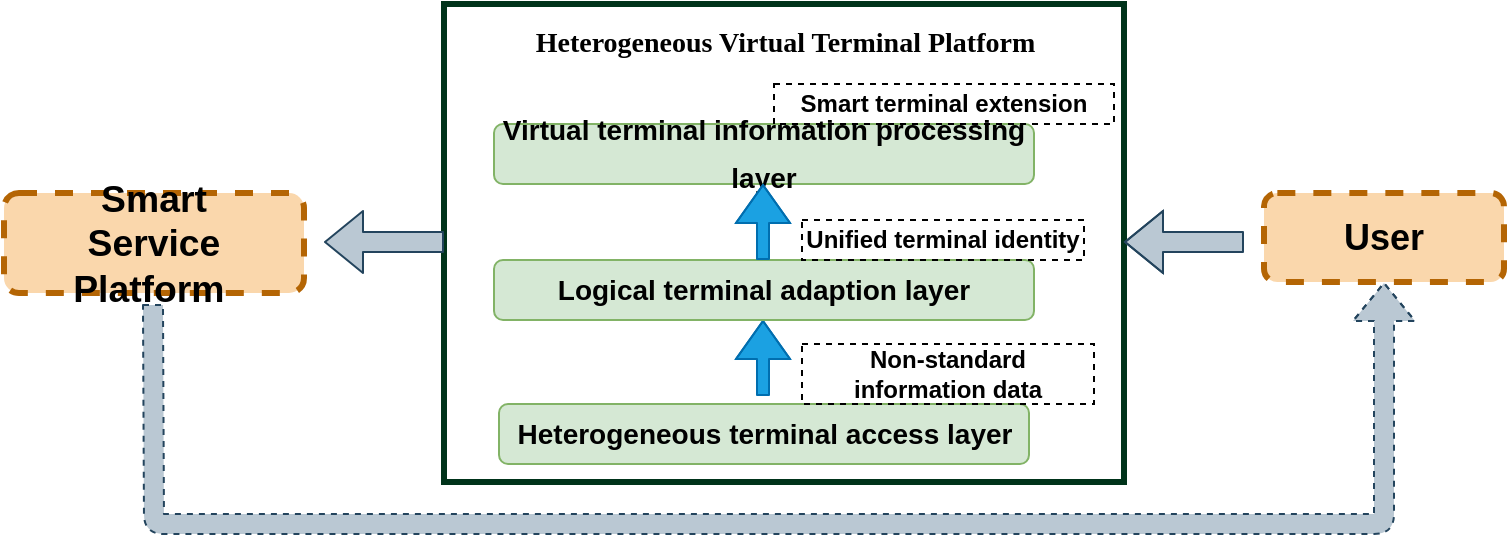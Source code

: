 <mxfile version="14.2.9" type="github">
  <diagram id="GvJl_rdiUUGHmZm9LiJm" name="Page-1">
    <mxGraphModel dx="849" dy="687" grid="1" gridSize="10" guides="1" tooltips="1" connect="1" arrows="1" fold="1" page="1" pageScale="1" pageWidth="827" pageHeight="1169" math="0" shadow="0">
      <root>
        <mxCell id="0" />
        <mxCell id="1" parent="0" />
        <mxCell id="_3fKjJv2jNxwpisCeydu-1" value="&lt;span lang=&quot;EN-US&quot; class=&quot;TextRun  BCX7 SCXW165270680&quot; style=&quot;animation: 0s ease 0s 1 normal none running none ; background: none 0% 0% / auto repeat scroll padding-box border-box rgba(0 , 0 , 0 , 0) ; border: 0px none rgb(0 , 0 , 0) ; border-radius: 0px ; border-collapse: separate ; box-shadow: none ; box-sizing: content-box ; caption-side: top ; clear: none ; clip: auto ; content: normal ; cursor: text ; direction: ltr ; display: inline ; empty-cells: show ; float: none ; font-family: &amp;#34;wordvisi_msfontservice&amp;#34; , &amp;#34;calibri&amp;#34; , &amp;#34;calibri_embeddedfont&amp;#34; , &amp;#34;calibri_msfontservice&amp;#34; , sans-serif ; font-size: 14px ; height: auto ; line-height: 23.742px ; list-style: outside none disc ; margin: 0px ; max-height: none ; max-width: none ; min-height: 0px ; min-width: 0px ; opacity: 1 ; outline: rgb(0 , 0 , 0) none 0px ; overflow-wrap: break-word ; overflow: visible ; padding: 0px ; position: static ; resize: none ; speak: normal ; table-layout: auto ; text-align: justify ; text-shadow: none ; text-overflow: clip ; transition: all 0s ease 0s ; unicode-bidi: normal ; vertical-align: baseline ; visibility: visible ; width: auto ; word-break: normal ; z-index: auto ; zoom: 1 ; appearance: none ; backface-visibility: visible ; border-spacing: 0px ; perspective: none ; perspective-origin: 0px 0px ; transform: none ; transform-origin: 0px 0px ; transform-style: flat&quot;&gt;&lt;span class=&quot;NormalTextRun  BCX7 SCXW165270680&quot;&gt;&lt;b&gt;Heterogeneous terminal access layer&lt;/b&gt;&lt;/span&gt;&lt;/span&gt;" style="rounded=1;whiteSpace=wrap;html=1;fillColor=#d5e8d4;strokeColor=#82b366;" vertex="1" parent="1">
          <mxGeometry x="277.5" y="320" width="265" height="30" as="geometry" />
        </mxCell>
        <mxCell id="_3fKjJv2jNxwpisCeydu-2" value="" style="shape=flexArrow;endArrow=classic;html=1;width=6;endSize=6;fillColor=#1ba1e2;strokeColor=#006EAF;" edge="1" parent="1">
          <mxGeometry width="50" height="50" relative="1" as="geometry">
            <mxPoint x="409.5" y="316" as="sourcePoint" />
            <mxPoint x="409.5" y="278" as="targetPoint" />
            <Array as="points">
              <mxPoint x="409.5" y="298" />
            </Array>
          </mxGeometry>
        </mxCell>
        <mxCell id="_3fKjJv2jNxwpisCeydu-3" value="&lt;span lang=&quot;EN-US&quot; class=&quot;TextRun  BCX7 SCXW242761454&quot; style=&quot;animation: 0s ease 0s 1 normal none running none ; background: none 0% 0% / auto repeat scroll padding-box border-box rgba(0 , 0 , 0 , 0) ; border: 0px none rgb(0 , 0 , 0) ; border-radius: 0px ; border-collapse: separate ; box-shadow: none ; box-sizing: content-box ; caption-side: top ; clear: none ; clip: auto ; content: normal ; cursor: text ; direction: ltr ; display: inline ; empty-cells: show ; float: none ; font-family: &amp;#34;wordvisi_msfontservice&amp;#34; , &amp;#34;calibri&amp;#34; , &amp;#34;calibri_embeddedfont&amp;#34; , &amp;#34;calibri_msfontservice&amp;#34; , sans-serif ; font-size: 14px ; height: auto ; line-height: 23.742px ; list-style: outside none disc ; margin: 0px ; max-height: none ; max-width: none ; min-height: 0px ; min-width: 0px ; opacity: 1 ; outline: rgb(0 , 0 , 0) none 0px ; overflow-wrap: break-word ; overflow: visible ; padding: 0px ; position: static ; resize: none ; speak: normal ; table-layout: auto ; text-align: justify ; text-shadow: none ; text-overflow: clip ; transition: all 0s ease 0s ; unicode-bidi: normal ; vertical-align: baseline ; visibility: visible ; width: auto ; word-break: normal ; z-index: auto ; zoom: 1 ; appearance: none ; backface-visibility: visible ; border-spacing: 0px ; perspective: none ; perspective-origin: 0px 0px ; transform: none ; transform-origin: 0px 0px ; transform-style: flat&quot;&gt;&lt;span class=&quot;NormalTextRun  BCX7 SCXW242761454&quot;&gt;&lt;b&gt;Virtual terminal information processing layer&lt;/b&gt;&lt;/span&gt;&lt;/span&gt;" style="rounded=1;whiteSpace=wrap;html=1;fillColor=#d5e8d4;strokeColor=#82b366;" vertex="1" parent="1">
          <mxGeometry x="275" y="180" width="270" height="30" as="geometry" />
        </mxCell>
        <mxCell id="_3fKjJv2jNxwpisCeydu-7" value="&lt;span lang=&quot;EN-US&quot; class=&quot;TextRun  BCX7 SCXW212982111&quot; style=&quot;animation: 0s ease 0s 1 normal none running none ; background: none 0% 0% / auto repeat scroll padding-box border-box rgba(0 , 0 , 0 , 0) ; border: 0px none rgb(0 , 0 , 0) ; border-radius: 0px ; border-collapse: separate ; box-shadow: none ; box-sizing: content-box ; caption-side: top ; clear: none ; clip: auto ; content: normal ; cursor: text ; direction: ltr ; display: inline ; empty-cells: show ; float: none ; font-family: &amp;#34;wordvisi_msfontservice&amp;#34; , &amp;#34;calibri&amp;#34; , &amp;#34;calibri_embeddedfont&amp;#34; , &amp;#34;calibri_msfontservice&amp;#34; , sans-serif ; font-size: 14px ; height: auto ; line-height: 23.742px ; list-style: outside none disc ; margin: 0px ; max-height: none ; max-width: none ; min-height: 0px ; min-width: 0px ; opacity: 1 ; outline: rgb(0 , 0 , 0) none 0px ; overflow-wrap: break-word ; overflow: visible ; padding: 0px ; position: static ; resize: none ; speak: normal ; table-layout: auto ; text-align: justify ; text-shadow: none ; text-overflow: clip ; transition: all 0s ease 0s ; unicode-bidi: normal ; vertical-align: baseline ; visibility: visible ; width: auto ; word-break: normal ; z-index: auto ; zoom: 1 ; appearance: none ; backface-visibility: visible ; border-spacing: 0px ; perspective: none ; perspective-origin: 0px 0px ; transform: none ; transform-origin: 0px 0px ; transform-style: flat&quot;&gt;&lt;span class=&quot;NormalTextRun  BCX7 SCXW212982111&quot;&gt;&lt;b&gt;Logical terminal adaption layer&lt;/b&gt;&lt;/span&gt;&lt;/span&gt;" style="rounded=1;whiteSpace=wrap;html=1;fillColor=#d5e8d4;strokeColor=#82b366;" vertex="1" parent="1">
          <mxGeometry x="275" y="248" width="270" height="30" as="geometry" />
        </mxCell>
        <mxCell id="_3fKjJv2jNxwpisCeydu-8" value="" style="shape=flexArrow;endArrow=classic;html=1;width=6;endSize=6;fillColor=#1ba1e2;strokeColor=#006EAF;" edge="1" parent="1">
          <mxGeometry width="50" height="50" relative="1" as="geometry">
            <mxPoint x="409.5" y="248" as="sourcePoint" />
            <mxPoint x="409.5" y="210" as="targetPoint" />
            <Array as="points">
              <mxPoint x="409.5" y="230" />
            </Array>
          </mxGeometry>
        </mxCell>
        <mxCell id="_3fKjJv2jNxwpisCeydu-10" value="&lt;span&gt;&lt;b&gt;Non-standard information data&lt;/b&gt;&lt;/span&gt;" style="text;html=1;fillColor=none;align=center;verticalAlign=middle;whiteSpace=wrap;rounded=0;strokeColor=#000000;dashed=1;" vertex="1" parent="1">
          <mxGeometry x="429" y="290" width="146" height="30" as="geometry" />
        </mxCell>
        <mxCell id="_3fKjJv2jNxwpisCeydu-11" value="&lt;b&gt;Unified terminal identity&lt;/b&gt;" style="text;html=1;fillColor=none;align=center;verticalAlign=middle;whiteSpace=wrap;rounded=0;dashed=1;strokeColor=#000000;" vertex="1" parent="1">
          <mxGeometry x="429" y="228" width="141" height="20" as="geometry" />
        </mxCell>
        <mxCell id="_3fKjJv2jNxwpisCeydu-12" value="&lt;b&gt;Smart terminal extension&lt;/b&gt;" style="text;html=1;fillColor=none;align=center;verticalAlign=middle;whiteSpace=wrap;rounded=0;strokeColor=#000000;dashed=1;" vertex="1" parent="1">
          <mxGeometry x="415" y="160" width="170" height="20" as="geometry" />
        </mxCell>
        <mxCell id="_3fKjJv2jNxwpisCeydu-16" value="" style="rounded=0;whiteSpace=wrap;html=1;gradientColor=#ffffff;fillColor=none;strokeWidth=3;strokeColor=#00331A;" vertex="1" parent="1">
          <mxGeometry x="250" y="120" width="340" height="239" as="geometry" />
        </mxCell>
        <mxCell id="_3fKjJv2jNxwpisCeydu-18" value="&lt;font size=&quot;1&quot; face=&quot;Verdana&quot;&gt;&lt;b style=&quot;font-size: 14px&quot;&gt;Heterogeneous Virtual Terminal Platform&amp;nbsp;&lt;/b&gt;&lt;/font&gt;" style="text;html=1;strokeColor=none;fillColor=none;align=center;verticalAlign=middle;whiteSpace=wrap;rounded=0;dashed=1;" vertex="1" parent="1">
          <mxGeometry x="255" y="130" width="335" height="20" as="geometry" />
        </mxCell>
        <mxCell id="_3fKjJv2jNxwpisCeydu-19" value="&lt;div&gt;&lt;font face=&quot;calibri, calibri_embeddedfont, calibri_msfontservice, sans-serif&quot;&gt;&lt;span style=&quot;font-size: 18.667px&quot;&gt;&lt;b&gt;Smart &lt;br&gt;Service Platform&amp;nbsp;&lt;/b&gt;&lt;/span&gt;&lt;/font&gt;&lt;/div&gt;" style="rounded=1;whiteSpace=wrap;html=1;dashed=1;strokeColor=#b46504;strokeWidth=3;fillColor=#fad7ac;align=center;" vertex="1" parent="1">
          <mxGeometry x="30" y="214.5" width="150" height="50" as="geometry" />
        </mxCell>
        <mxCell id="_3fKjJv2jNxwpisCeydu-20" value="&lt;font style=&quot;font-size: 18px&quot;&gt;&lt;b&gt;User&lt;/b&gt;&lt;/font&gt;" style="rounded=1;whiteSpace=wrap;html=1;dashed=1;strokeColor=#b46504;strokeWidth=3;fillColor=#fad7ac;" vertex="1" parent="1">
          <mxGeometry x="660" y="214.5" width="120" height="44.5" as="geometry" />
        </mxCell>
        <mxCell id="_3fKjJv2jNxwpisCeydu-22" value="" style="shape=flexArrow;endArrow=classic;html=1;fillColor=#bac8d3;strokeColor=#23445d;" edge="1" parent="1">
          <mxGeometry width="50" height="50" relative="1" as="geometry">
            <mxPoint x="250" y="239" as="sourcePoint" />
            <mxPoint x="190" y="239" as="targetPoint" />
          </mxGeometry>
        </mxCell>
        <mxCell id="_3fKjJv2jNxwpisCeydu-23" value="" style="shape=flexArrow;endArrow=classic;html=1;fillColor=#bac8d3;strokeColor=#23445d;" edge="1" parent="1">
          <mxGeometry width="50" height="50" relative="1" as="geometry">
            <mxPoint x="650" y="239" as="sourcePoint" />
            <mxPoint x="590" y="239" as="targetPoint" />
            <Array as="points">
              <mxPoint x="640" y="239" />
            </Array>
          </mxGeometry>
        </mxCell>
        <mxCell id="_3fKjJv2jNxwpisCeydu-24" value="" style="shape=flexArrow;endArrow=classic;html=1;entryX=0.5;entryY=1;entryDx=0;entryDy=0;dashed=1;fillColor=#bac8d3;strokeColor=#23445d;" edge="1" parent="1" target="_3fKjJv2jNxwpisCeydu-20">
          <mxGeometry width="50" height="50" relative="1" as="geometry">
            <mxPoint x="104.5" y="270" as="sourcePoint" />
            <mxPoint x="780" y="380" as="targetPoint" />
            <Array as="points">
              <mxPoint x="105" y="380" />
              <mxPoint x="720" y="380" />
            </Array>
          </mxGeometry>
        </mxCell>
      </root>
    </mxGraphModel>
  </diagram>
</mxfile>

